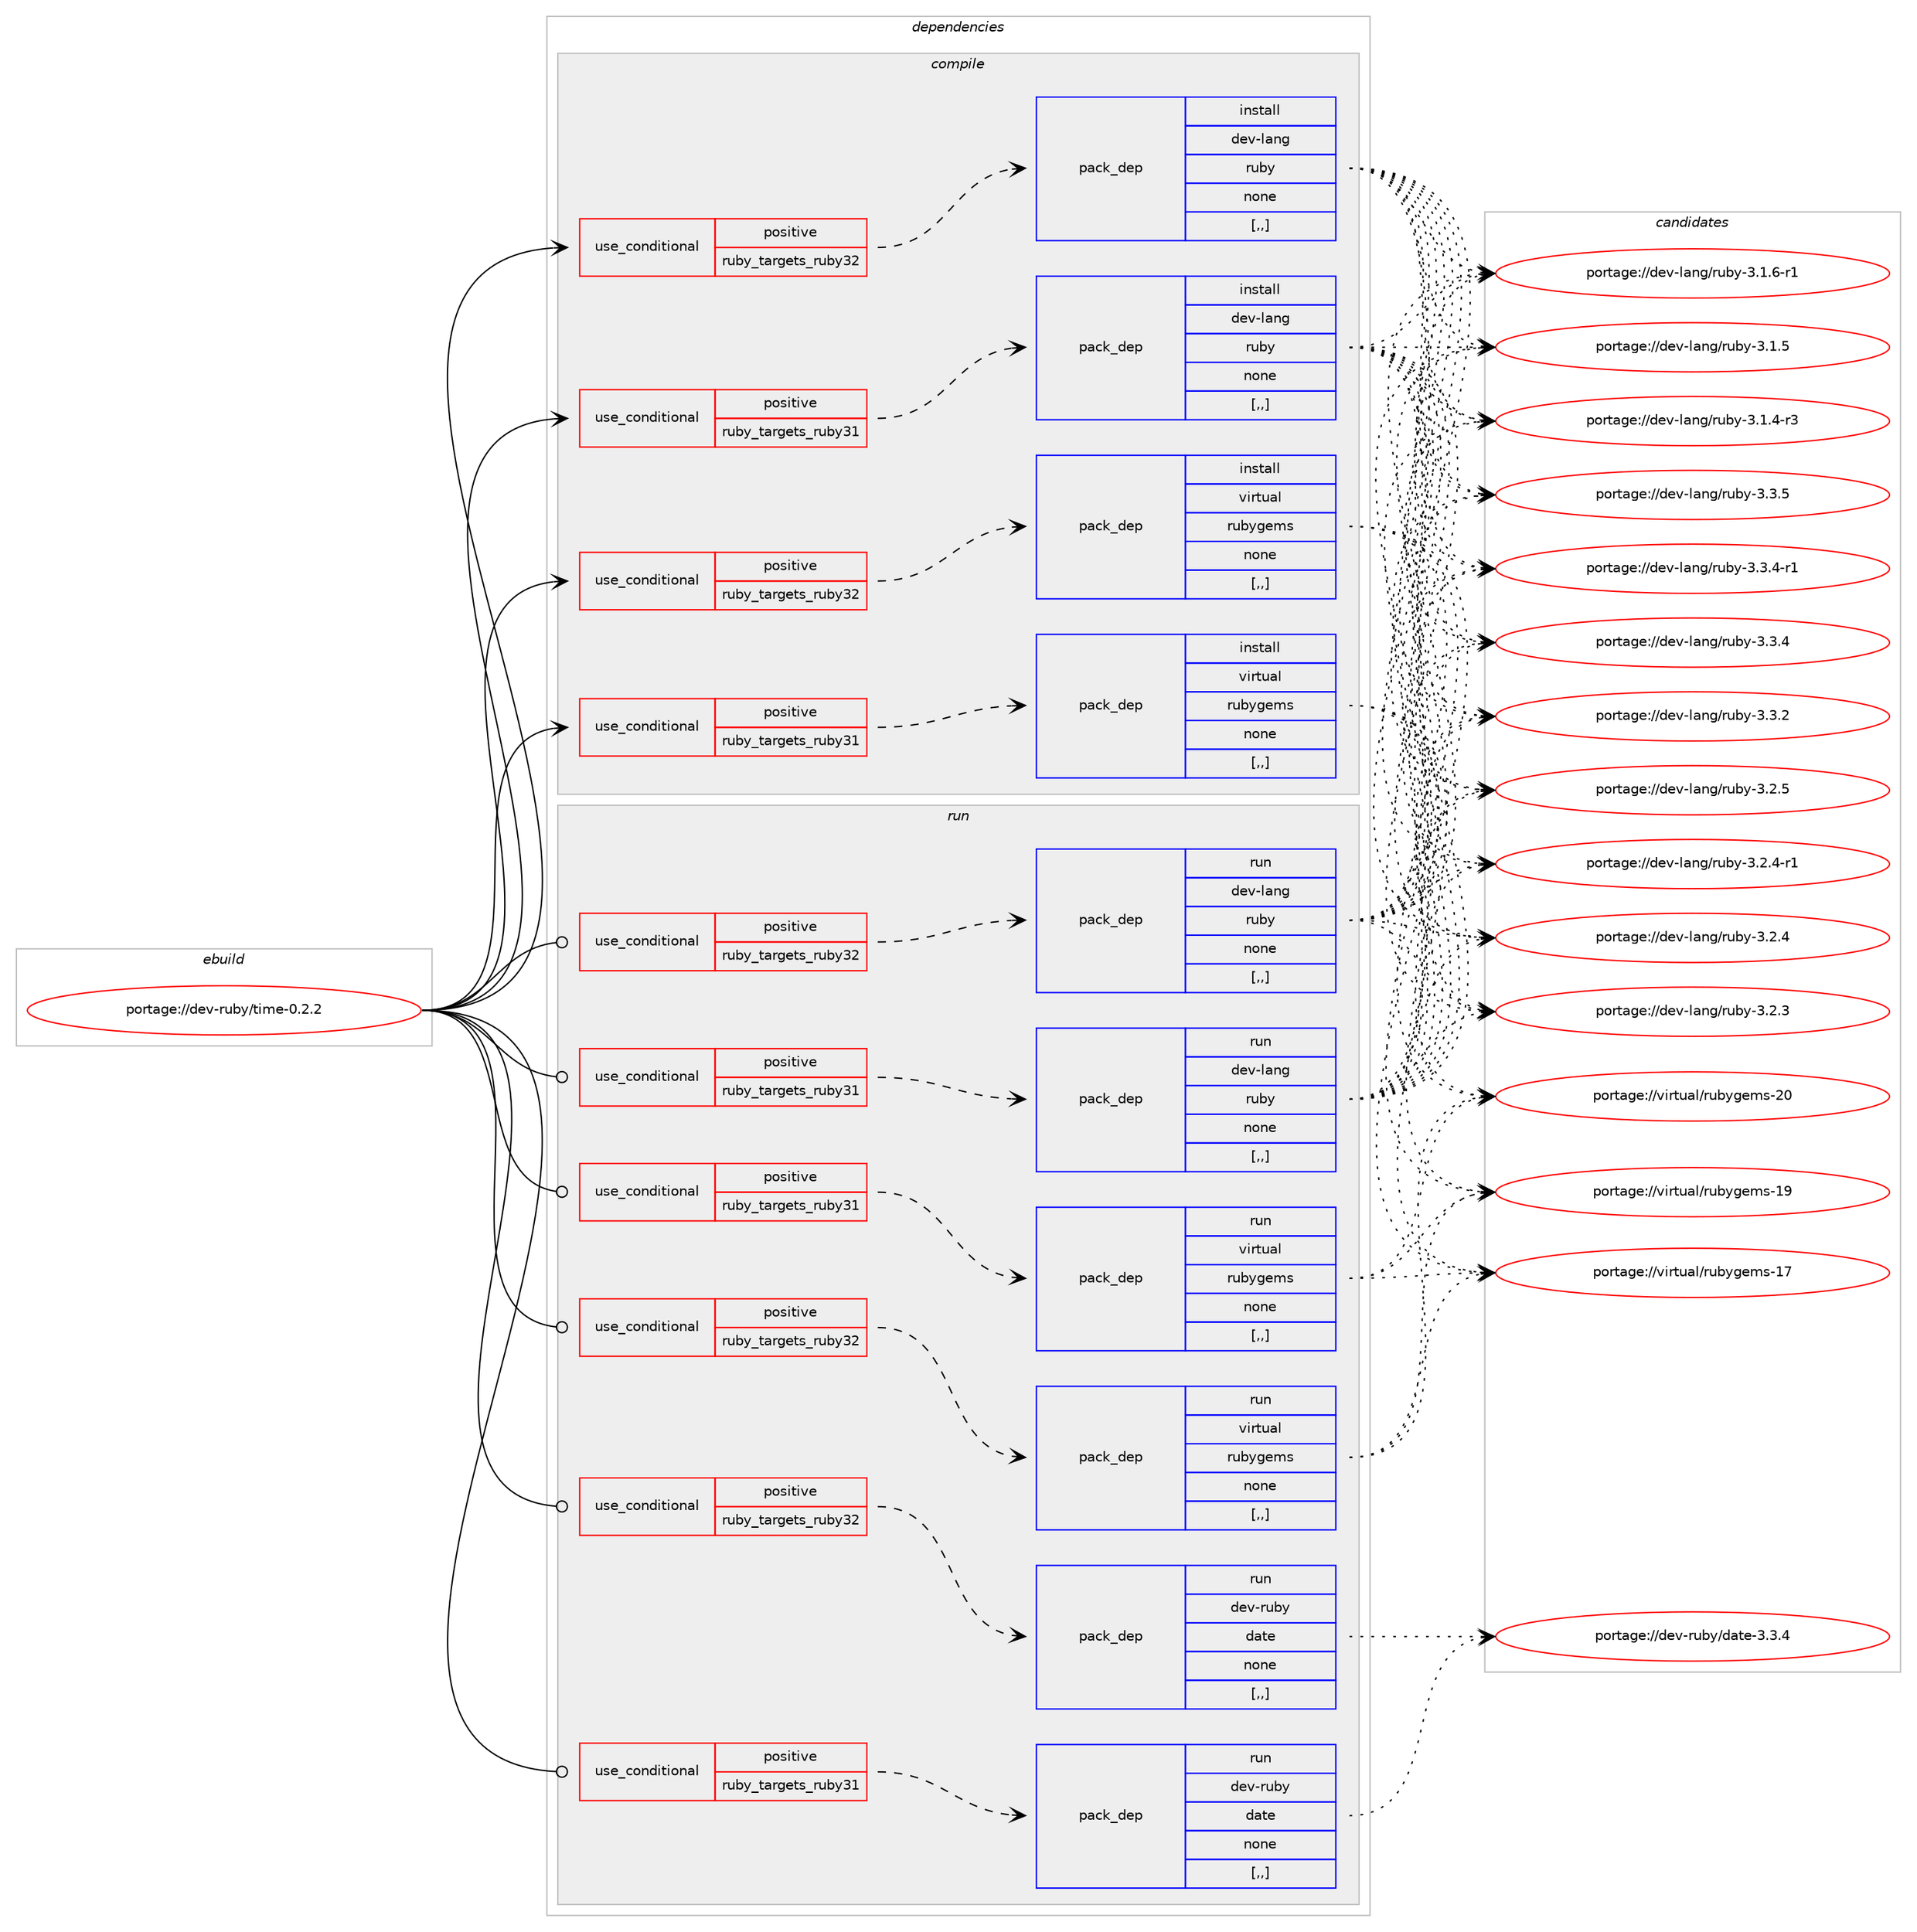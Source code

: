 digraph prolog {

# *************
# Graph options
# *************

newrank=true;
concentrate=true;
compound=true;
graph [rankdir=LR,fontname=Helvetica,fontsize=10,ranksep=1.5];#, ranksep=2.5, nodesep=0.2];
edge  [arrowhead=vee];
node  [fontname=Helvetica,fontsize=10];

# **********
# The ebuild
# **********

subgraph cluster_leftcol {
color=gray;
label=<<i>ebuild</i>>;
id [label="portage://dev-ruby/time-0.2.2", color=red, width=4, href="../dev-ruby/time-0.2.2.svg"];
}

# ****************
# The dependencies
# ****************

subgraph cluster_midcol {
color=gray;
label=<<i>dependencies</i>>;
subgraph cluster_compile {
fillcolor="#eeeeee";
style=filled;
label=<<i>compile</i>>;
subgraph cond189144 {
dependency702621 [label=<<TABLE BORDER="0" CELLBORDER="1" CELLSPACING="0" CELLPADDING="4"><TR><TD ROWSPAN="3" CELLPADDING="10">use_conditional</TD></TR><TR><TD>positive</TD></TR><TR><TD>ruby_targets_ruby31</TD></TR></TABLE>>, shape=none, color=red];
subgraph pack508493 {
dependency702622 [label=<<TABLE BORDER="0" CELLBORDER="1" CELLSPACING="0" CELLPADDING="4" WIDTH="220"><TR><TD ROWSPAN="6" CELLPADDING="30">pack_dep</TD></TR><TR><TD WIDTH="110">install</TD></TR><TR><TD>dev-lang</TD></TR><TR><TD>ruby</TD></TR><TR><TD>none</TD></TR><TR><TD>[,,]</TD></TR></TABLE>>, shape=none, color=blue];
}
dependency702621:e -> dependency702622:w [weight=20,style="dashed",arrowhead="vee"];
}
id:e -> dependency702621:w [weight=20,style="solid",arrowhead="vee"];
subgraph cond189145 {
dependency702623 [label=<<TABLE BORDER="0" CELLBORDER="1" CELLSPACING="0" CELLPADDING="4"><TR><TD ROWSPAN="3" CELLPADDING="10">use_conditional</TD></TR><TR><TD>positive</TD></TR><TR><TD>ruby_targets_ruby31</TD></TR></TABLE>>, shape=none, color=red];
subgraph pack508494 {
dependency702624 [label=<<TABLE BORDER="0" CELLBORDER="1" CELLSPACING="0" CELLPADDING="4" WIDTH="220"><TR><TD ROWSPAN="6" CELLPADDING="30">pack_dep</TD></TR><TR><TD WIDTH="110">install</TD></TR><TR><TD>virtual</TD></TR><TR><TD>rubygems</TD></TR><TR><TD>none</TD></TR><TR><TD>[,,]</TD></TR></TABLE>>, shape=none, color=blue];
}
dependency702623:e -> dependency702624:w [weight=20,style="dashed",arrowhead="vee"];
}
id:e -> dependency702623:w [weight=20,style="solid",arrowhead="vee"];
subgraph cond189146 {
dependency702625 [label=<<TABLE BORDER="0" CELLBORDER="1" CELLSPACING="0" CELLPADDING="4"><TR><TD ROWSPAN="3" CELLPADDING="10">use_conditional</TD></TR><TR><TD>positive</TD></TR><TR><TD>ruby_targets_ruby32</TD></TR></TABLE>>, shape=none, color=red];
subgraph pack508495 {
dependency702626 [label=<<TABLE BORDER="0" CELLBORDER="1" CELLSPACING="0" CELLPADDING="4" WIDTH="220"><TR><TD ROWSPAN="6" CELLPADDING="30">pack_dep</TD></TR><TR><TD WIDTH="110">install</TD></TR><TR><TD>dev-lang</TD></TR><TR><TD>ruby</TD></TR><TR><TD>none</TD></TR><TR><TD>[,,]</TD></TR></TABLE>>, shape=none, color=blue];
}
dependency702625:e -> dependency702626:w [weight=20,style="dashed",arrowhead="vee"];
}
id:e -> dependency702625:w [weight=20,style="solid",arrowhead="vee"];
subgraph cond189147 {
dependency702627 [label=<<TABLE BORDER="0" CELLBORDER="1" CELLSPACING="0" CELLPADDING="4"><TR><TD ROWSPAN="3" CELLPADDING="10">use_conditional</TD></TR><TR><TD>positive</TD></TR><TR><TD>ruby_targets_ruby32</TD></TR></TABLE>>, shape=none, color=red];
subgraph pack508496 {
dependency702628 [label=<<TABLE BORDER="0" CELLBORDER="1" CELLSPACING="0" CELLPADDING="4" WIDTH="220"><TR><TD ROWSPAN="6" CELLPADDING="30">pack_dep</TD></TR><TR><TD WIDTH="110">install</TD></TR><TR><TD>virtual</TD></TR><TR><TD>rubygems</TD></TR><TR><TD>none</TD></TR><TR><TD>[,,]</TD></TR></TABLE>>, shape=none, color=blue];
}
dependency702627:e -> dependency702628:w [weight=20,style="dashed",arrowhead="vee"];
}
id:e -> dependency702627:w [weight=20,style="solid",arrowhead="vee"];
}
subgraph cluster_compileandrun {
fillcolor="#eeeeee";
style=filled;
label=<<i>compile and run</i>>;
}
subgraph cluster_run {
fillcolor="#eeeeee";
style=filled;
label=<<i>run</i>>;
subgraph cond189148 {
dependency702629 [label=<<TABLE BORDER="0" CELLBORDER="1" CELLSPACING="0" CELLPADDING="4"><TR><TD ROWSPAN="3" CELLPADDING="10">use_conditional</TD></TR><TR><TD>positive</TD></TR><TR><TD>ruby_targets_ruby31</TD></TR></TABLE>>, shape=none, color=red];
subgraph pack508497 {
dependency702630 [label=<<TABLE BORDER="0" CELLBORDER="1" CELLSPACING="0" CELLPADDING="4" WIDTH="220"><TR><TD ROWSPAN="6" CELLPADDING="30">pack_dep</TD></TR><TR><TD WIDTH="110">run</TD></TR><TR><TD>dev-lang</TD></TR><TR><TD>ruby</TD></TR><TR><TD>none</TD></TR><TR><TD>[,,]</TD></TR></TABLE>>, shape=none, color=blue];
}
dependency702629:e -> dependency702630:w [weight=20,style="dashed",arrowhead="vee"];
}
id:e -> dependency702629:w [weight=20,style="solid",arrowhead="odot"];
subgraph cond189149 {
dependency702631 [label=<<TABLE BORDER="0" CELLBORDER="1" CELLSPACING="0" CELLPADDING="4"><TR><TD ROWSPAN="3" CELLPADDING="10">use_conditional</TD></TR><TR><TD>positive</TD></TR><TR><TD>ruby_targets_ruby31</TD></TR></TABLE>>, shape=none, color=red];
subgraph pack508498 {
dependency702632 [label=<<TABLE BORDER="0" CELLBORDER="1" CELLSPACING="0" CELLPADDING="4" WIDTH="220"><TR><TD ROWSPAN="6" CELLPADDING="30">pack_dep</TD></TR><TR><TD WIDTH="110">run</TD></TR><TR><TD>dev-ruby</TD></TR><TR><TD>date</TD></TR><TR><TD>none</TD></TR><TR><TD>[,,]</TD></TR></TABLE>>, shape=none, color=blue];
}
dependency702631:e -> dependency702632:w [weight=20,style="dashed",arrowhead="vee"];
}
id:e -> dependency702631:w [weight=20,style="solid",arrowhead="odot"];
subgraph cond189150 {
dependency702633 [label=<<TABLE BORDER="0" CELLBORDER="1" CELLSPACING="0" CELLPADDING="4"><TR><TD ROWSPAN="3" CELLPADDING="10">use_conditional</TD></TR><TR><TD>positive</TD></TR><TR><TD>ruby_targets_ruby31</TD></TR></TABLE>>, shape=none, color=red];
subgraph pack508499 {
dependency702634 [label=<<TABLE BORDER="0" CELLBORDER="1" CELLSPACING="0" CELLPADDING="4" WIDTH="220"><TR><TD ROWSPAN="6" CELLPADDING="30">pack_dep</TD></TR><TR><TD WIDTH="110">run</TD></TR><TR><TD>virtual</TD></TR><TR><TD>rubygems</TD></TR><TR><TD>none</TD></TR><TR><TD>[,,]</TD></TR></TABLE>>, shape=none, color=blue];
}
dependency702633:e -> dependency702634:w [weight=20,style="dashed",arrowhead="vee"];
}
id:e -> dependency702633:w [weight=20,style="solid",arrowhead="odot"];
subgraph cond189151 {
dependency702635 [label=<<TABLE BORDER="0" CELLBORDER="1" CELLSPACING="0" CELLPADDING="4"><TR><TD ROWSPAN="3" CELLPADDING="10">use_conditional</TD></TR><TR><TD>positive</TD></TR><TR><TD>ruby_targets_ruby32</TD></TR></TABLE>>, shape=none, color=red];
subgraph pack508500 {
dependency702636 [label=<<TABLE BORDER="0" CELLBORDER="1" CELLSPACING="0" CELLPADDING="4" WIDTH="220"><TR><TD ROWSPAN="6" CELLPADDING="30">pack_dep</TD></TR><TR><TD WIDTH="110">run</TD></TR><TR><TD>dev-lang</TD></TR><TR><TD>ruby</TD></TR><TR><TD>none</TD></TR><TR><TD>[,,]</TD></TR></TABLE>>, shape=none, color=blue];
}
dependency702635:e -> dependency702636:w [weight=20,style="dashed",arrowhead="vee"];
}
id:e -> dependency702635:w [weight=20,style="solid",arrowhead="odot"];
subgraph cond189152 {
dependency702637 [label=<<TABLE BORDER="0" CELLBORDER="1" CELLSPACING="0" CELLPADDING="4"><TR><TD ROWSPAN="3" CELLPADDING="10">use_conditional</TD></TR><TR><TD>positive</TD></TR><TR><TD>ruby_targets_ruby32</TD></TR></TABLE>>, shape=none, color=red];
subgraph pack508501 {
dependency702638 [label=<<TABLE BORDER="0" CELLBORDER="1" CELLSPACING="0" CELLPADDING="4" WIDTH="220"><TR><TD ROWSPAN="6" CELLPADDING="30">pack_dep</TD></TR><TR><TD WIDTH="110">run</TD></TR><TR><TD>dev-ruby</TD></TR><TR><TD>date</TD></TR><TR><TD>none</TD></TR><TR><TD>[,,]</TD></TR></TABLE>>, shape=none, color=blue];
}
dependency702637:e -> dependency702638:w [weight=20,style="dashed",arrowhead="vee"];
}
id:e -> dependency702637:w [weight=20,style="solid",arrowhead="odot"];
subgraph cond189153 {
dependency702639 [label=<<TABLE BORDER="0" CELLBORDER="1" CELLSPACING="0" CELLPADDING="4"><TR><TD ROWSPAN="3" CELLPADDING="10">use_conditional</TD></TR><TR><TD>positive</TD></TR><TR><TD>ruby_targets_ruby32</TD></TR></TABLE>>, shape=none, color=red];
subgraph pack508502 {
dependency702640 [label=<<TABLE BORDER="0" CELLBORDER="1" CELLSPACING="0" CELLPADDING="4" WIDTH="220"><TR><TD ROWSPAN="6" CELLPADDING="30">pack_dep</TD></TR><TR><TD WIDTH="110">run</TD></TR><TR><TD>virtual</TD></TR><TR><TD>rubygems</TD></TR><TR><TD>none</TD></TR><TR><TD>[,,]</TD></TR></TABLE>>, shape=none, color=blue];
}
dependency702639:e -> dependency702640:w [weight=20,style="dashed",arrowhead="vee"];
}
id:e -> dependency702639:w [weight=20,style="solid",arrowhead="odot"];
}
}

# **************
# The candidates
# **************

subgraph cluster_choices {
rank=same;
color=gray;
label=<<i>candidates</i>>;

subgraph choice508493 {
color=black;
nodesep=1;
choice10010111845108971101034711411798121455146514653 [label="portage://dev-lang/ruby-3.3.5", color=red, width=4,href="../dev-lang/ruby-3.3.5.svg"];
choice100101118451089711010347114117981214551465146524511449 [label="portage://dev-lang/ruby-3.3.4-r1", color=red, width=4,href="../dev-lang/ruby-3.3.4-r1.svg"];
choice10010111845108971101034711411798121455146514652 [label="portage://dev-lang/ruby-3.3.4", color=red, width=4,href="../dev-lang/ruby-3.3.4.svg"];
choice10010111845108971101034711411798121455146514650 [label="portage://dev-lang/ruby-3.3.2", color=red, width=4,href="../dev-lang/ruby-3.3.2.svg"];
choice10010111845108971101034711411798121455146504653 [label="portage://dev-lang/ruby-3.2.5", color=red, width=4,href="../dev-lang/ruby-3.2.5.svg"];
choice100101118451089711010347114117981214551465046524511449 [label="portage://dev-lang/ruby-3.2.4-r1", color=red, width=4,href="../dev-lang/ruby-3.2.4-r1.svg"];
choice10010111845108971101034711411798121455146504652 [label="portage://dev-lang/ruby-3.2.4", color=red, width=4,href="../dev-lang/ruby-3.2.4.svg"];
choice10010111845108971101034711411798121455146504651 [label="portage://dev-lang/ruby-3.2.3", color=red, width=4,href="../dev-lang/ruby-3.2.3.svg"];
choice100101118451089711010347114117981214551464946544511449 [label="portage://dev-lang/ruby-3.1.6-r1", color=red, width=4,href="../dev-lang/ruby-3.1.6-r1.svg"];
choice10010111845108971101034711411798121455146494653 [label="portage://dev-lang/ruby-3.1.5", color=red, width=4,href="../dev-lang/ruby-3.1.5.svg"];
choice100101118451089711010347114117981214551464946524511451 [label="portage://dev-lang/ruby-3.1.4-r3", color=red, width=4,href="../dev-lang/ruby-3.1.4-r3.svg"];
dependency702622:e -> choice10010111845108971101034711411798121455146514653:w [style=dotted,weight="100"];
dependency702622:e -> choice100101118451089711010347114117981214551465146524511449:w [style=dotted,weight="100"];
dependency702622:e -> choice10010111845108971101034711411798121455146514652:w [style=dotted,weight="100"];
dependency702622:e -> choice10010111845108971101034711411798121455146514650:w [style=dotted,weight="100"];
dependency702622:e -> choice10010111845108971101034711411798121455146504653:w [style=dotted,weight="100"];
dependency702622:e -> choice100101118451089711010347114117981214551465046524511449:w [style=dotted,weight="100"];
dependency702622:e -> choice10010111845108971101034711411798121455146504652:w [style=dotted,weight="100"];
dependency702622:e -> choice10010111845108971101034711411798121455146504651:w [style=dotted,weight="100"];
dependency702622:e -> choice100101118451089711010347114117981214551464946544511449:w [style=dotted,weight="100"];
dependency702622:e -> choice10010111845108971101034711411798121455146494653:w [style=dotted,weight="100"];
dependency702622:e -> choice100101118451089711010347114117981214551464946524511451:w [style=dotted,weight="100"];
}
subgraph choice508494 {
color=black;
nodesep=1;
choice118105114116117971084711411798121103101109115455048 [label="portage://virtual/rubygems-20", color=red, width=4,href="../virtual/rubygems-20.svg"];
choice118105114116117971084711411798121103101109115454957 [label="portage://virtual/rubygems-19", color=red, width=4,href="../virtual/rubygems-19.svg"];
choice118105114116117971084711411798121103101109115454955 [label="portage://virtual/rubygems-17", color=red, width=4,href="../virtual/rubygems-17.svg"];
dependency702624:e -> choice118105114116117971084711411798121103101109115455048:w [style=dotted,weight="100"];
dependency702624:e -> choice118105114116117971084711411798121103101109115454957:w [style=dotted,weight="100"];
dependency702624:e -> choice118105114116117971084711411798121103101109115454955:w [style=dotted,weight="100"];
}
subgraph choice508495 {
color=black;
nodesep=1;
choice10010111845108971101034711411798121455146514653 [label="portage://dev-lang/ruby-3.3.5", color=red, width=4,href="../dev-lang/ruby-3.3.5.svg"];
choice100101118451089711010347114117981214551465146524511449 [label="portage://dev-lang/ruby-3.3.4-r1", color=red, width=4,href="../dev-lang/ruby-3.3.4-r1.svg"];
choice10010111845108971101034711411798121455146514652 [label="portage://dev-lang/ruby-3.3.4", color=red, width=4,href="../dev-lang/ruby-3.3.4.svg"];
choice10010111845108971101034711411798121455146514650 [label="portage://dev-lang/ruby-3.3.2", color=red, width=4,href="../dev-lang/ruby-3.3.2.svg"];
choice10010111845108971101034711411798121455146504653 [label="portage://dev-lang/ruby-3.2.5", color=red, width=4,href="../dev-lang/ruby-3.2.5.svg"];
choice100101118451089711010347114117981214551465046524511449 [label="portage://dev-lang/ruby-3.2.4-r1", color=red, width=4,href="../dev-lang/ruby-3.2.4-r1.svg"];
choice10010111845108971101034711411798121455146504652 [label="portage://dev-lang/ruby-3.2.4", color=red, width=4,href="../dev-lang/ruby-3.2.4.svg"];
choice10010111845108971101034711411798121455146504651 [label="portage://dev-lang/ruby-3.2.3", color=red, width=4,href="../dev-lang/ruby-3.2.3.svg"];
choice100101118451089711010347114117981214551464946544511449 [label="portage://dev-lang/ruby-3.1.6-r1", color=red, width=4,href="../dev-lang/ruby-3.1.6-r1.svg"];
choice10010111845108971101034711411798121455146494653 [label="portage://dev-lang/ruby-3.1.5", color=red, width=4,href="../dev-lang/ruby-3.1.5.svg"];
choice100101118451089711010347114117981214551464946524511451 [label="portage://dev-lang/ruby-3.1.4-r3", color=red, width=4,href="../dev-lang/ruby-3.1.4-r3.svg"];
dependency702626:e -> choice10010111845108971101034711411798121455146514653:w [style=dotted,weight="100"];
dependency702626:e -> choice100101118451089711010347114117981214551465146524511449:w [style=dotted,weight="100"];
dependency702626:e -> choice10010111845108971101034711411798121455146514652:w [style=dotted,weight="100"];
dependency702626:e -> choice10010111845108971101034711411798121455146514650:w [style=dotted,weight="100"];
dependency702626:e -> choice10010111845108971101034711411798121455146504653:w [style=dotted,weight="100"];
dependency702626:e -> choice100101118451089711010347114117981214551465046524511449:w [style=dotted,weight="100"];
dependency702626:e -> choice10010111845108971101034711411798121455146504652:w [style=dotted,weight="100"];
dependency702626:e -> choice10010111845108971101034711411798121455146504651:w [style=dotted,weight="100"];
dependency702626:e -> choice100101118451089711010347114117981214551464946544511449:w [style=dotted,weight="100"];
dependency702626:e -> choice10010111845108971101034711411798121455146494653:w [style=dotted,weight="100"];
dependency702626:e -> choice100101118451089711010347114117981214551464946524511451:w [style=dotted,weight="100"];
}
subgraph choice508496 {
color=black;
nodesep=1;
choice118105114116117971084711411798121103101109115455048 [label="portage://virtual/rubygems-20", color=red, width=4,href="../virtual/rubygems-20.svg"];
choice118105114116117971084711411798121103101109115454957 [label="portage://virtual/rubygems-19", color=red, width=4,href="../virtual/rubygems-19.svg"];
choice118105114116117971084711411798121103101109115454955 [label="portage://virtual/rubygems-17", color=red, width=4,href="../virtual/rubygems-17.svg"];
dependency702628:e -> choice118105114116117971084711411798121103101109115455048:w [style=dotted,weight="100"];
dependency702628:e -> choice118105114116117971084711411798121103101109115454957:w [style=dotted,weight="100"];
dependency702628:e -> choice118105114116117971084711411798121103101109115454955:w [style=dotted,weight="100"];
}
subgraph choice508497 {
color=black;
nodesep=1;
choice10010111845108971101034711411798121455146514653 [label="portage://dev-lang/ruby-3.3.5", color=red, width=4,href="../dev-lang/ruby-3.3.5.svg"];
choice100101118451089711010347114117981214551465146524511449 [label="portage://dev-lang/ruby-3.3.4-r1", color=red, width=4,href="../dev-lang/ruby-3.3.4-r1.svg"];
choice10010111845108971101034711411798121455146514652 [label="portage://dev-lang/ruby-3.3.4", color=red, width=4,href="../dev-lang/ruby-3.3.4.svg"];
choice10010111845108971101034711411798121455146514650 [label="portage://dev-lang/ruby-3.3.2", color=red, width=4,href="../dev-lang/ruby-3.3.2.svg"];
choice10010111845108971101034711411798121455146504653 [label="portage://dev-lang/ruby-3.2.5", color=red, width=4,href="../dev-lang/ruby-3.2.5.svg"];
choice100101118451089711010347114117981214551465046524511449 [label="portage://dev-lang/ruby-3.2.4-r1", color=red, width=4,href="../dev-lang/ruby-3.2.4-r1.svg"];
choice10010111845108971101034711411798121455146504652 [label="portage://dev-lang/ruby-3.2.4", color=red, width=4,href="../dev-lang/ruby-3.2.4.svg"];
choice10010111845108971101034711411798121455146504651 [label="portage://dev-lang/ruby-3.2.3", color=red, width=4,href="../dev-lang/ruby-3.2.3.svg"];
choice100101118451089711010347114117981214551464946544511449 [label="portage://dev-lang/ruby-3.1.6-r1", color=red, width=4,href="../dev-lang/ruby-3.1.6-r1.svg"];
choice10010111845108971101034711411798121455146494653 [label="portage://dev-lang/ruby-3.1.5", color=red, width=4,href="../dev-lang/ruby-3.1.5.svg"];
choice100101118451089711010347114117981214551464946524511451 [label="portage://dev-lang/ruby-3.1.4-r3", color=red, width=4,href="../dev-lang/ruby-3.1.4-r3.svg"];
dependency702630:e -> choice10010111845108971101034711411798121455146514653:w [style=dotted,weight="100"];
dependency702630:e -> choice100101118451089711010347114117981214551465146524511449:w [style=dotted,weight="100"];
dependency702630:e -> choice10010111845108971101034711411798121455146514652:w [style=dotted,weight="100"];
dependency702630:e -> choice10010111845108971101034711411798121455146514650:w [style=dotted,weight="100"];
dependency702630:e -> choice10010111845108971101034711411798121455146504653:w [style=dotted,weight="100"];
dependency702630:e -> choice100101118451089711010347114117981214551465046524511449:w [style=dotted,weight="100"];
dependency702630:e -> choice10010111845108971101034711411798121455146504652:w [style=dotted,weight="100"];
dependency702630:e -> choice10010111845108971101034711411798121455146504651:w [style=dotted,weight="100"];
dependency702630:e -> choice100101118451089711010347114117981214551464946544511449:w [style=dotted,weight="100"];
dependency702630:e -> choice10010111845108971101034711411798121455146494653:w [style=dotted,weight="100"];
dependency702630:e -> choice100101118451089711010347114117981214551464946524511451:w [style=dotted,weight="100"];
}
subgraph choice508498 {
color=black;
nodesep=1;
choice10010111845114117981214710097116101455146514652 [label="portage://dev-ruby/date-3.3.4", color=red, width=4,href="../dev-ruby/date-3.3.4.svg"];
dependency702632:e -> choice10010111845114117981214710097116101455146514652:w [style=dotted,weight="100"];
}
subgraph choice508499 {
color=black;
nodesep=1;
choice118105114116117971084711411798121103101109115455048 [label="portage://virtual/rubygems-20", color=red, width=4,href="../virtual/rubygems-20.svg"];
choice118105114116117971084711411798121103101109115454957 [label="portage://virtual/rubygems-19", color=red, width=4,href="../virtual/rubygems-19.svg"];
choice118105114116117971084711411798121103101109115454955 [label="portage://virtual/rubygems-17", color=red, width=4,href="../virtual/rubygems-17.svg"];
dependency702634:e -> choice118105114116117971084711411798121103101109115455048:w [style=dotted,weight="100"];
dependency702634:e -> choice118105114116117971084711411798121103101109115454957:w [style=dotted,weight="100"];
dependency702634:e -> choice118105114116117971084711411798121103101109115454955:w [style=dotted,weight="100"];
}
subgraph choice508500 {
color=black;
nodesep=1;
choice10010111845108971101034711411798121455146514653 [label="portage://dev-lang/ruby-3.3.5", color=red, width=4,href="../dev-lang/ruby-3.3.5.svg"];
choice100101118451089711010347114117981214551465146524511449 [label="portage://dev-lang/ruby-3.3.4-r1", color=red, width=4,href="../dev-lang/ruby-3.3.4-r1.svg"];
choice10010111845108971101034711411798121455146514652 [label="portage://dev-lang/ruby-3.3.4", color=red, width=4,href="../dev-lang/ruby-3.3.4.svg"];
choice10010111845108971101034711411798121455146514650 [label="portage://dev-lang/ruby-3.3.2", color=red, width=4,href="../dev-lang/ruby-3.3.2.svg"];
choice10010111845108971101034711411798121455146504653 [label="portage://dev-lang/ruby-3.2.5", color=red, width=4,href="../dev-lang/ruby-3.2.5.svg"];
choice100101118451089711010347114117981214551465046524511449 [label="portage://dev-lang/ruby-3.2.4-r1", color=red, width=4,href="../dev-lang/ruby-3.2.4-r1.svg"];
choice10010111845108971101034711411798121455146504652 [label="portage://dev-lang/ruby-3.2.4", color=red, width=4,href="../dev-lang/ruby-3.2.4.svg"];
choice10010111845108971101034711411798121455146504651 [label="portage://dev-lang/ruby-3.2.3", color=red, width=4,href="../dev-lang/ruby-3.2.3.svg"];
choice100101118451089711010347114117981214551464946544511449 [label="portage://dev-lang/ruby-3.1.6-r1", color=red, width=4,href="../dev-lang/ruby-3.1.6-r1.svg"];
choice10010111845108971101034711411798121455146494653 [label="portage://dev-lang/ruby-3.1.5", color=red, width=4,href="../dev-lang/ruby-3.1.5.svg"];
choice100101118451089711010347114117981214551464946524511451 [label="portage://dev-lang/ruby-3.1.4-r3", color=red, width=4,href="../dev-lang/ruby-3.1.4-r3.svg"];
dependency702636:e -> choice10010111845108971101034711411798121455146514653:w [style=dotted,weight="100"];
dependency702636:e -> choice100101118451089711010347114117981214551465146524511449:w [style=dotted,weight="100"];
dependency702636:e -> choice10010111845108971101034711411798121455146514652:w [style=dotted,weight="100"];
dependency702636:e -> choice10010111845108971101034711411798121455146514650:w [style=dotted,weight="100"];
dependency702636:e -> choice10010111845108971101034711411798121455146504653:w [style=dotted,weight="100"];
dependency702636:e -> choice100101118451089711010347114117981214551465046524511449:w [style=dotted,weight="100"];
dependency702636:e -> choice10010111845108971101034711411798121455146504652:w [style=dotted,weight="100"];
dependency702636:e -> choice10010111845108971101034711411798121455146504651:w [style=dotted,weight="100"];
dependency702636:e -> choice100101118451089711010347114117981214551464946544511449:w [style=dotted,weight="100"];
dependency702636:e -> choice10010111845108971101034711411798121455146494653:w [style=dotted,weight="100"];
dependency702636:e -> choice100101118451089711010347114117981214551464946524511451:w [style=dotted,weight="100"];
}
subgraph choice508501 {
color=black;
nodesep=1;
choice10010111845114117981214710097116101455146514652 [label="portage://dev-ruby/date-3.3.4", color=red, width=4,href="../dev-ruby/date-3.3.4.svg"];
dependency702638:e -> choice10010111845114117981214710097116101455146514652:w [style=dotted,weight="100"];
}
subgraph choice508502 {
color=black;
nodesep=1;
choice118105114116117971084711411798121103101109115455048 [label="portage://virtual/rubygems-20", color=red, width=4,href="../virtual/rubygems-20.svg"];
choice118105114116117971084711411798121103101109115454957 [label="portage://virtual/rubygems-19", color=red, width=4,href="../virtual/rubygems-19.svg"];
choice118105114116117971084711411798121103101109115454955 [label="portage://virtual/rubygems-17", color=red, width=4,href="../virtual/rubygems-17.svg"];
dependency702640:e -> choice118105114116117971084711411798121103101109115455048:w [style=dotted,weight="100"];
dependency702640:e -> choice118105114116117971084711411798121103101109115454957:w [style=dotted,weight="100"];
dependency702640:e -> choice118105114116117971084711411798121103101109115454955:w [style=dotted,weight="100"];
}
}

}
